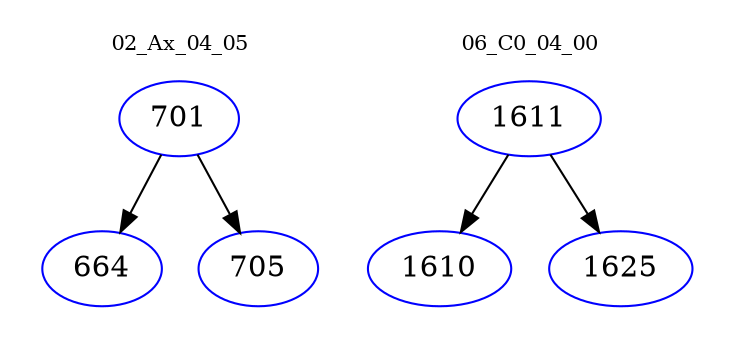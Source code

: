 digraph{
subgraph cluster_0 {
color = white
label = "02_Ax_04_05";
fontsize=10;
T0_701 [label="701", color="blue"]
T0_701 -> T0_664 [color="black"]
T0_664 [label="664", color="blue"]
T0_701 -> T0_705 [color="black"]
T0_705 [label="705", color="blue"]
}
subgraph cluster_1 {
color = white
label = "06_C0_04_00";
fontsize=10;
T1_1611 [label="1611", color="blue"]
T1_1611 -> T1_1610 [color="black"]
T1_1610 [label="1610", color="blue"]
T1_1611 -> T1_1625 [color="black"]
T1_1625 [label="1625", color="blue"]
}
}
